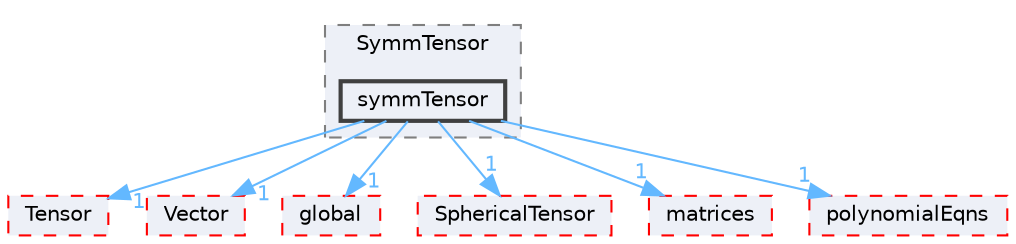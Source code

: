 digraph "src/OpenFOAM/primitives/SymmTensor/symmTensor"
{
 // LATEX_PDF_SIZE
  bgcolor="transparent";
  edge [fontname=Helvetica,fontsize=10,labelfontname=Helvetica,labelfontsize=10];
  node [fontname=Helvetica,fontsize=10,shape=box,height=0.2,width=0.4];
  compound=true
  subgraph clusterdir_1dd80385453c5b0e9d626c2fdc4e90dc {
    graph [ bgcolor="#edf0f7", pencolor="grey50", label="SymmTensor", fontname=Helvetica,fontsize=10 style="filled,dashed", URL="dir_1dd80385453c5b0e9d626c2fdc4e90dc.html",tooltip=""]
  dir_1dfacc31a457b9e9bed8cd9ee06ee6cc [label="symmTensor", fillcolor="#edf0f7", color="grey25", style="filled,bold", URL="dir_1dfacc31a457b9e9bed8cd9ee06ee6cc.html",tooltip=""];
  }
  dir_15da0e2a135f43ffeb4645c968ce8ac7 [label="Tensor", fillcolor="#edf0f7", color="red", style="filled,dashed", URL="dir_15da0e2a135f43ffeb4645c968ce8ac7.html",tooltip=""];
  dir_6ef5fbba1c02603637a533e2f686aa62 [label="Vector", fillcolor="#edf0f7", color="red", style="filled,dashed", URL="dir_6ef5fbba1c02603637a533e2f686aa62.html",tooltip=""];
  dir_8583492183f4d27c76555f8f333dd07b [label="global", fillcolor="#edf0f7", color="red", style="filled,dashed", URL="dir_8583492183f4d27c76555f8f333dd07b.html",tooltip=""];
  dir_b065e1a4bed1b058c87ac57271f42191 [label="SphericalTensor", fillcolor="#edf0f7", color="red", style="filled,dashed", URL="dir_b065e1a4bed1b058c87ac57271f42191.html",tooltip=""];
  dir_b07477ab37bc0cd7eb28fb569c691c21 [label="matrices", fillcolor="#edf0f7", color="red", style="filled,dashed", URL="dir_b07477ab37bc0cd7eb28fb569c691c21.html",tooltip=""];
  dir_ea22b97d585b581f8109179e40307995 [label="polynomialEqns", fillcolor="#edf0f7", color="red", style="filled,dashed", URL="dir_ea22b97d585b581f8109179e40307995.html",tooltip=""];
  dir_1dfacc31a457b9e9bed8cd9ee06ee6cc->dir_15da0e2a135f43ffeb4645c968ce8ac7 [headlabel="1", labeldistance=1.5 headhref="dir_003931_003981.html" href="dir_003931_003981.html" color="steelblue1" fontcolor="steelblue1"];
  dir_1dfacc31a457b9e9bed8cd9ee06ee6cc->dir_6ef5fbba1c02603637a533e2f686aa62 [headlabel="1", labeldistance=1.5 headhref="dir_003931_004258.html" href="dir_003931_004258.html" color="steelblue1" fontcolor="steelblue1"];
  dir_1dfacc31a457b9e9bed8cd9ee06ee6cc->dir_8583492183f4d27c76555f8f333dd07b [headlabel="1", labeldistance=1.5 headhref="dir_003931_001645.html" href="dir_003931_001645.html" color="steelblue1" fontcolor="steelblue1"];
  dir_1dfacc31a457b9e9bed8cd9ee06ee6cc->dir_b065e1a4bed1b058c87ac57271f42191 [headlabel="1", labeldistance=1.5 headhref="dir_003931_003705.html" href="dir_003931_003705.html" color="steelblue1" fontcolor="steelblue1"];
  dir_1dfacc31a457b9e9bed8cd9ee06ee6cc->dir_b07477ab37bc0cd7eb28fb569c691c21 [headlabel="1", labeldistance=1.5 headhref="dir_003931_002333.html" href="dir_003931_002333.html" color="steelblue1" fontcolor="steelblue1"];
  dir_1dfacc31a457b9e9bed8cd9ee06ee6cc->dir_ea22b97d585b581f8109179e40307995 [headlabel="1", labeldistance=1.5 headhref="dir_003931_002993.html" href="dir_003931_002993.html" color="steelblue1" fontcolor="steelblue1"];
}
